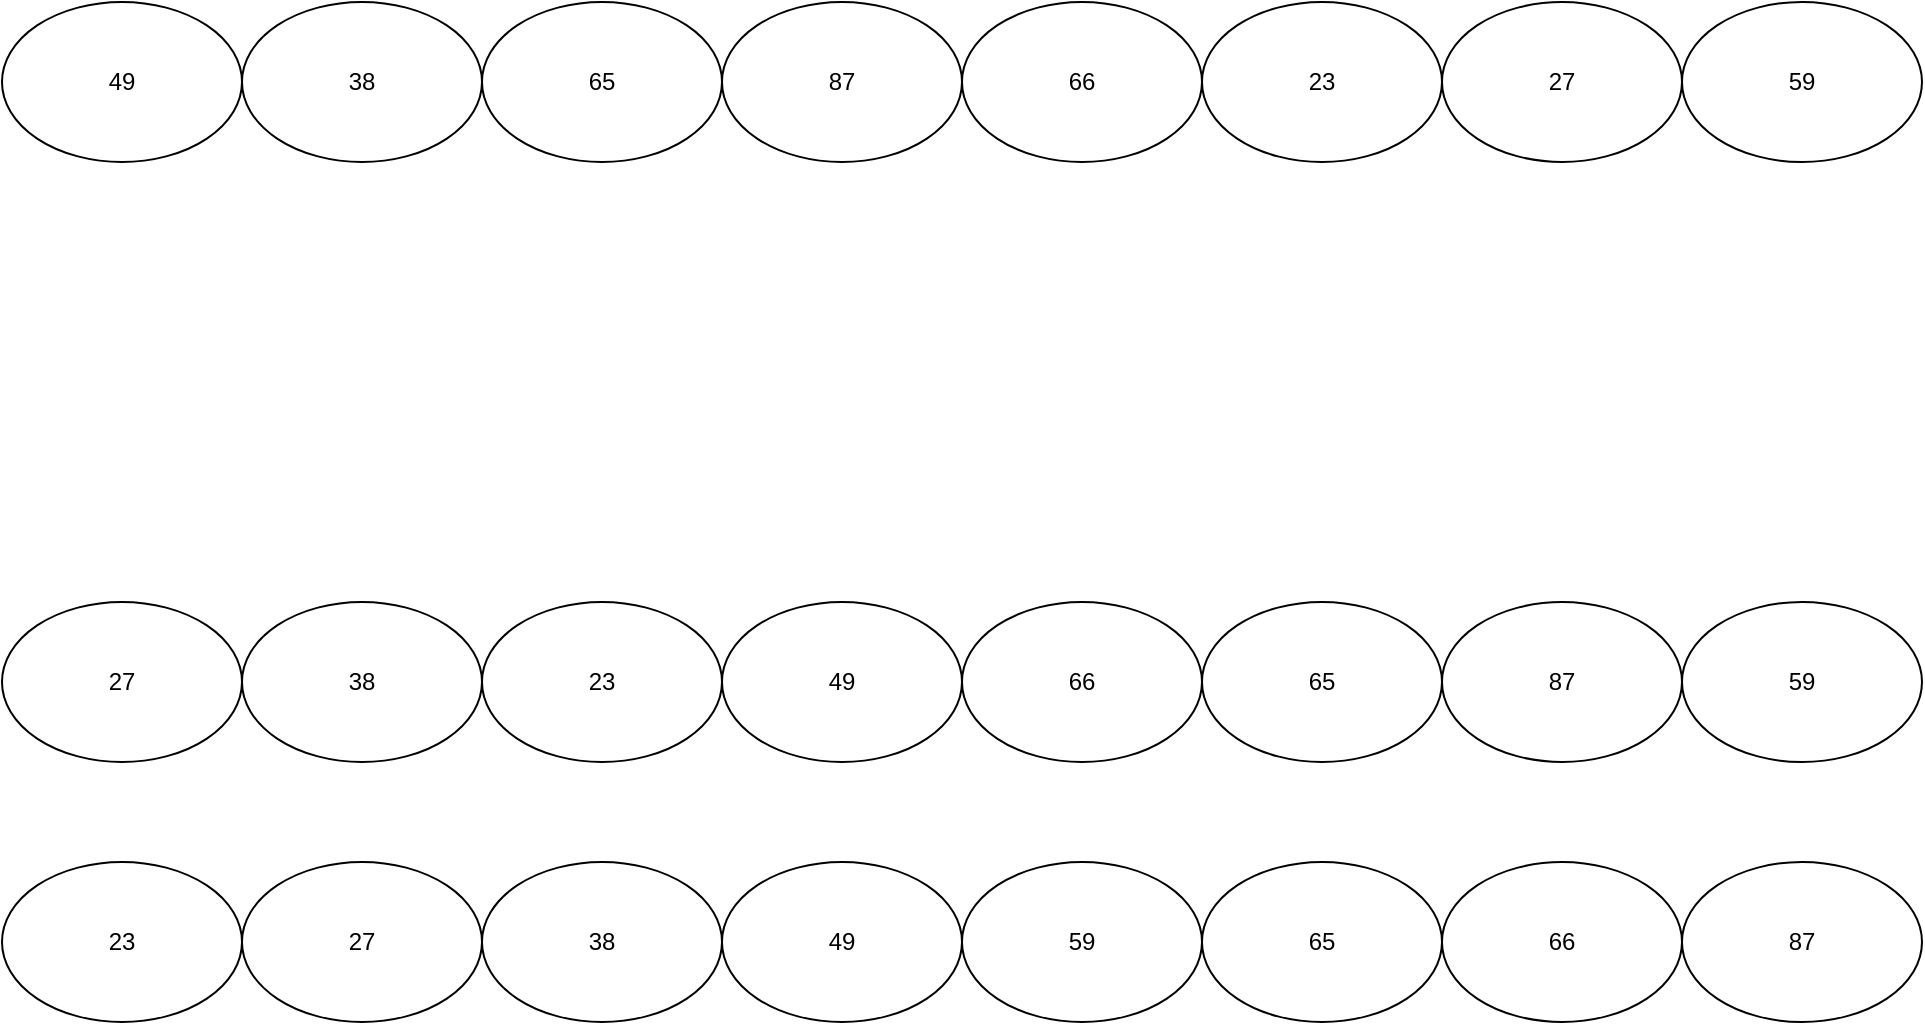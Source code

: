 <mxfile version="20.0.3" type="github">
  <diagram id="7_3nWAONBvqbhg6zF68n" name="第 1 页">
    <mxGraphModel dx="1865" dy="623" grid="1" gridSize="10" guides="1" tooltips="1" connect="1" arrows="1" fold="1" page="1" pageScale="1" pageWidth="827" pageHeight="1169" math="0" shadow="0">
      <root>
        <mxCell id="0" />
        <mxCell id="1" parent="0" />
        <mxCell id="HmPKbH5gb4LEtDR6ROAI-1" value="49" style="ellipse;whiteSpace=wrap;html=1;" vertex="1" parent="1">
          <mxGeometry x="-120" y="440" width="120" height="80" as="geometry" />
        </mxCell>
        <mxCell id="HmPKbH5gb4LEtDR6ROAI-2" value="38" style="ellipse;whiteSpace=wrap;html=1;" vertex="1" parent="1">
          <mxGeometry y="440" width="120" height="80" as="geometry" />
        </mxCell>
        <mxCell id="HmPKbH5gb4LEtDR6ROAI-3" value="65" style="ellipse;whiteSpace=wrap;html=1;" vertex="1" parent="1">
          <mxGeometry x="120" y="440" width="120" height="80" as="geometry" />
        </mxCell>
        <mxCell id="HmPKbH5gb4LEtDR6ROAI-4" value="87" style="ellipse;whiteSpace=wrap;html=1;" vertex="1" parent="1">
          <mxGeometry x="240" y="440" width="120" height="80" as="geometry" />
        </mxCell>
        <mxCell id="HmPKbH5gb4LEtDR6ROAI-5" value="66" style="ellipse;whiteSpace=wrap;html=1;" vertex="1" parent="1">
          <mxGeometry x="360" y="440" width="120" height="80" as="geometry" />
        </mxCell>
        <mxCell id="HmPKbH5gb4LEtDR6ROAI-6" value="23" style="ellipse;whiteSpace=wrap;html=1;" vertex="1" parent="1">
          <mxGeometry x="480" y="440" width="120" height="80" as="geometry" />
        </mxCell>
        <mxCell id="HmPKbH5gb4LEtDR6ROAI-7" value="59" style="ellipse;whiteSpace=wrap;html=1;" vertex="1" parent="1">
          <mxGeometry x="720" y="440" width="120" height="80" as="geometry" />
        </mxCell>
        <mxCell id="HmPKbH5gb4LEtDR6ROAI-8" value="27" style="ellipse;whiteSpace=wrap;html=1;" vertex="1" parent="1">
          <mxGeometry x="600" y="440" width="120" height="80" as="geometry" />
        </mxCell>
        <mxCell id="HmPKbH5gb4LEtDR6ROAI-9" value="49" style="ellipse;whiteSpace=wrap;html=1;" vertex="1" parent="1">
          <mxGeometry x="240" y="740" width="120" height="80" as="geometry" />
        </mxCell>
        <mxCell id="HmPKbH5gb4LEtDR6ROAI-11" value="38" style="ellipse;whiteSpace=wrap;html=1;" vertex="1" parent="1">
          <mxGeometry y="740" width="120" height="80" as="geometry" />
        </mxCell>
        <mxCell id="HmPKbH5gb4LEtDR6ROAI-12" value="65" style="ellipse;whiteSpace=wrap;html=1;" vertex="1" parent="1">
          <mxGeometry x="480" y="740" width="120" height="80" as="geometry" />
        </mxCell>
        <mxCell id="HmPKbH5gb4LEtDR6ROAI-13" value="87" style="ellipse;whiteSpace=wrap;html=1;" vertex="1" parent="1">
          <mxGeometry x="600" y="740" width="120" height="80" as="geometry" />
        </mxCell>
        <mxCell id="HmPKbH5gb4LEtDR6ROAI-14" value="66" style="ellipse;whiteSpace=wrap;html=1;" vertex="1" parent="1">
          <mxGeometry x="360" y="740" width="120" height="80" as="geometry" />
        </mxCell>
        <mxCell id="HmPKbH5gb4LEtDR6ROAI-15" value="23" style="ellipse;whiteSpace=wrap;html=1;" vertex="1" parent="1">
          <mxGeometry x="120" y="740" width="120" height="80" as="geometry" />
        </mxCell>
        <mxCell id="HmPKbH5gb4LEtDR6ROAI-16" value="27" style="ellipse;whiteSpace=wrap;html=1;" vertex="1" parent="1">
          <mxGeometry x="-120" y="740" width="120" height="80" as="geometry" />
        </mxCell>
        <mxCell id="HmPKbH5gb4LEtDR6ROAI-17" value="59" style="ellipse;whiteSpace=wrap;html=1;" vertex="1" parent="1">
          <mxGeometry x="720" y="740" width="120" height="80" as="geometry" />
        </mxCell>
        <mxCell id="HmPKbH5gb4LEtDR6ROAI-18" value="49" style="ellipse;whiteSpace=wrap;html=1;" vertex="1" parent="1">
          <mxGeometry x="240" y="870" width="120" height="80" as="geometry" />
        </mxCell>
        <mxCell id="HmPKbH5gb4LEtDR6ROAI-19" value="38" style="ellipse;whiteSpace=wrap;html=1;" vertex="1" parent="1">
          <mxGeometry x="120" y="870" width="120" height="80" as="geometry" />
        </mxCell>
        <mxCell id="HmPKbH5gb4LEtDR6ROAI-20" value="65" style="ellipse;whiteSpace=wrap;html=1;" vertex="1" parent="1">
          <mxGeometry x="480" y="870" width="120" height="80" as="geometry" />
        </mxCell>
        <mxCell id="HmPKbH5gb4LEtDR6ROAI-21" value="87" style="ellipse;whiteSpace=wrap;html=1;" vertex="1" parent="1">
          <mxGeometry x="720" y="870" width="120" height="80" as="geometry" />
        </mxCell>
        <mxCell id="HmPKbH5gb4LEtDR6ROAI-22" value="66" style="ellipse;whiteSpace=wrap;html=1;" vertex="1" parent="1">
          <mxGeometry x="600" y="870" width="120" height="80" as="geometry" />
        </mxCell>
        <mxCell id="HmPKbH5gb4LEtDR6ROAI-23" value="23" style="ellipse;whiteSpace=wrap;html=1;" vertex="1" parent="1">
          <mxGeometry x="-120" y="870" width="120" height="80" as="geometry" />
        </mxCell>
        <mxCell id="HmPKbH5gb4LEtDR6ROAI-24" value="27" style="ellipse;whiteSpace=wrap;html=1;" vertex="1" parent="1">
          <mxGeometry y="870" width="120" height="80" as="geometry" />
        </mxCell>
        <mxCell id="HmPKbH5gb4LEtDR6ROAI-25" value="59" style="ellipse;whiteSpace=wrap;html=1;" vertex="1" parent="1">
          <mxGeometry x="360" y="870" width="120" height="80" as="geometry" />
        </mxCell>
      </root>
    </mxGraphModel>
  </diagram>
</mxfile>

